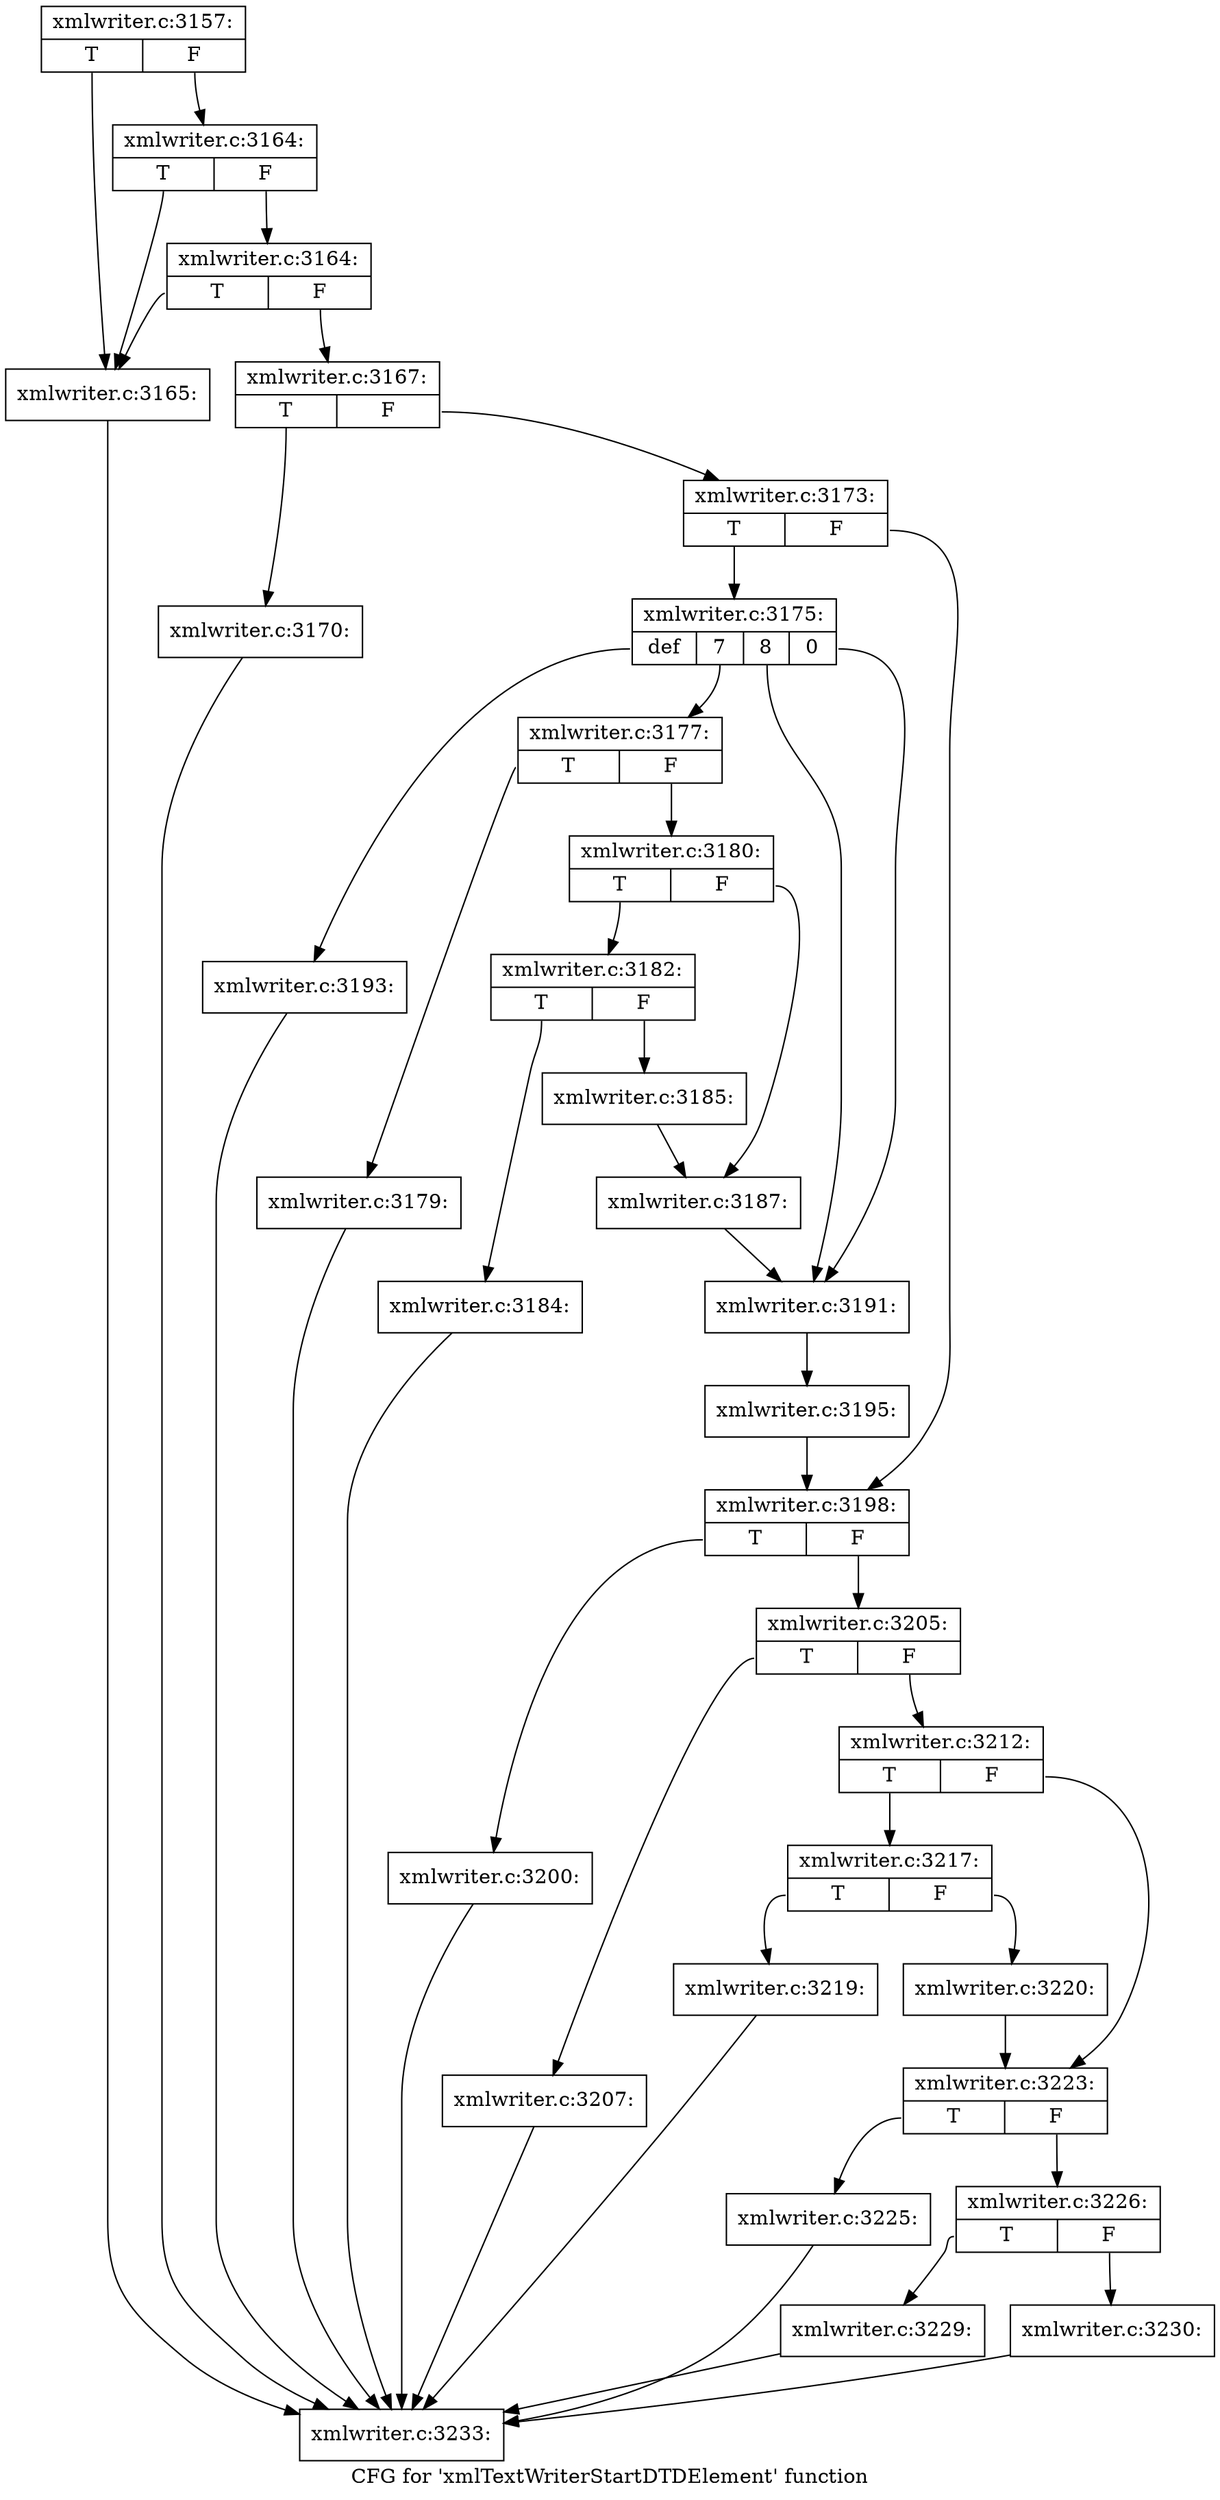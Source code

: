 digraph "CFG for 'xmlTextWriterStartDTDElement' function" {
	label="CFG for 'xmlTextWriterStartDTDElement' function";

	Node0x407b2a0 [shape=record,label="{xmlwriter.c:3157:|{<s0>T|<s1>F}}"];
	Node0x407b2a0:s0 -> Node0x40850f0;
	Node0x407b2a0:s1 -> Node0x4085210;
	Node0x4085210 [shape=record,label="{xmlwriter.c:3164:|{<s0>T|<s1>F}}"];
	Node0x4085210:s0 -> Node0x40850f0;
	Node0x4085210:s1 -> Node0x4085190;
	Node0x4085190 [shape=record,label="{xmlwriter.c:3164:|{<s0>T|<s1>F}}"];
	Node0x4085190:s0 -> Node0x40850f0;
	Node0x4085190:s1 -> Node0x4085140;
	Node0x40850f0 [shape=record,label="{xmlwriter.c:3165:}"];
	Node0x40850f0 -> Node0x4083fb0;
	Node0x4085140 [shape=record,label="{xmlwriter.c:3167:|{<s0>T|<s1>F}}"];
	Node0x4085140:s0 -> Node0x4086030;
	Node0x4085140:s1 -> Node0x4086080;
	Node0x4086030 [shape=record,label="{xmlwriter.c:3170:}"];
	Node0x4086030 -> Node0x4083fb0;
	Node0x4086080 [shape=record,label="{xmlwriter.c:3173:|{<s0>T|<s1>F}}"];
	Node0x4086080:s0 -> Node0x40868a0;
	Node0x4086080:s1 -> Node0x40868f0;
	Node0x40868a0 [shape=record,label="{xmlwriter.c:3175:|{<s0>def|<s1>7|<s2>8|<s3>0}}"];
	Node0x40868a0:s0 -> Node0x4086df0;
	Node0x40868a0:s1 -> Node0x4087130;
	Node0x40868a0:s2 -> Node0x3fb2cc0;
	Node0x40868a0:s3 -> Node0x3fb2cc0;
	Node0x4087130 [shape=record,label="{xmlwriter.c:3177:|{<s0>T|<s1>F}}"];
	Node0x4087130:s0 -> Node0x4087700;
	Node0x4087130:s1 -> Node0x4087750;
	Node0x4087700 [shape=record,label="{xmlwriter.c:3179:}"];
	Node0x4087700 -> Node0x4083fb0;
	Node0x4087750 [shape=record,label="{xmlwriter.c:3180:|{<s0>T|<s1>F}}"];
	Node0x4087750:s0 -> Node0x4087e30;
	Node0x4087750:s1 -> Node0x4087e80;
	Node0x4087e30 [shape=record,label="{xmlwriter.c:3182:|{<s0>T|<s1>F}}"];
	Node0x4087e30:s0 -> Node0x4088650;
	Node0x4087e30:s1 -> Node0x40886a0;
	Node0x4088650 [shape=record,label="{xmlwriter.c:3184:}"];
	Node0x4088650 -> Node0x4083fb0;
	Node0x40886a0 [shape=record,label="{xmlwriter.c:3185:}"];
	Node0x40886a0 -> Node0x4087e80;
	Node0x4087e80 [shape=record,label="{xmlwriter.c:3187:}"];
	Node0x4087e80 -> Node0x3fb2cc0;
	Node0x3fb2cc0 [shape=record,label="{xmlwriter.c:3191:}"];
	Node0x3fb2cc0 -> Node0x4086c40;
	Node0x4086df0 [shape=record,label="{xmlwriter.c:3193:}"];
	Node0x4086df0 -> Node0x4083fb0;
	Node0x4086c40 [shape=record,label="{xmlwriter.c:3195:}"];
	Node0x4086c40 -> Node0x40868f0;
	Node0x40868f0 [shape=record,label="{xmlwriter.c:3198:|{<s0>T|<s1>F}}"];
	Node0x40868f0:s0 -> Node0x3fb3420;
	Node0x40868f0:s1 -> Node0x3fb3470;
	Node0x3fb3420 [shape=record,label="{xmlwriter.c:3200:}"];
	Node0x3fb3420 -> Node0x4083fb0;
	Node0x3fb3470 [shape=record,label="{xmlwriter.c:3205:|{<s0>T|<s1>F}}"];
	Node0x3fb3470:s0 -> Node0x3fb40a0;
	Node0x3fb3470:s1 -> Node0x3fb40f0;
	Node0x3fb40a0 [shape=record,label="{xmlwriter.c:3207:}"];
	Node0x3fb40a0 -> Node0x4083fb0;
	Node0x3fb40f0 [shape=record,label="{xmlwriter.c:3212:|{<s0>T|<s1>F}}"];
	Node0x3fb40f0:s0 -> Node0x3fb5130;
	Node0x3fb40f0:s1 -> Node0x3fb5180;
	Node0x3fb5130 [shape=record,label="{xmlwriter.c:3217:|{<s0>T|<s1>F}}"];
	Node0x3fb5130:s0 -> Node0x3fb57e0;
	Node0x3fb5130:s1 -> Node0x3fb5830;
	Node0x3fb57e0 [shape=record,label="{xmlwriter.c:3219:}"];
	Node0x3fb57e0 -> Node0x4083fb0;
	Node0x3fb5830 [shape=record,label="{xmlwriter.c:3220:}"];
	Node0x3fb5830 -> Node0x3fb5180;
	Node0x3fb5180 [shape=record,label="{xmlwriter.c:3223:|{<s0>T|<s1>F}}"];
	Node0x3fb5180:s0 -> Node0x3fb6510;
	Node0x3fb5180:s1 -> Node0x3fb6560;
	Node0x3fb6510 [shape=record,label="{xmlwriter.c:3225:}"];
	Node0x3fb6510 -> Node0x4083fb0;
	Node0x3fb6560 [shape=record,label="{xmlwriter.c:3226:|{<s0>T|<s1>F}}"];
	Node0x3fb6560:s0 -> Node0x3fb7070;
	Node0x3fb6560:s1 -> Node0x3fb70c0;
	Node0x3fb7070 [shape=record,label="{xmlwriter.c:3229:}"];
	Node0x3fb7070 -> Node0x4083fb0;
	Node0x3fb70c0 [shape=record,label="{xmlwriter.c:3230:}"];
	Node0x3fb70c0 -> Node0x4083fb0;
	Node0x4083fb0 [shape=record,label="{xmlwriter.c:3233:}"];
}
